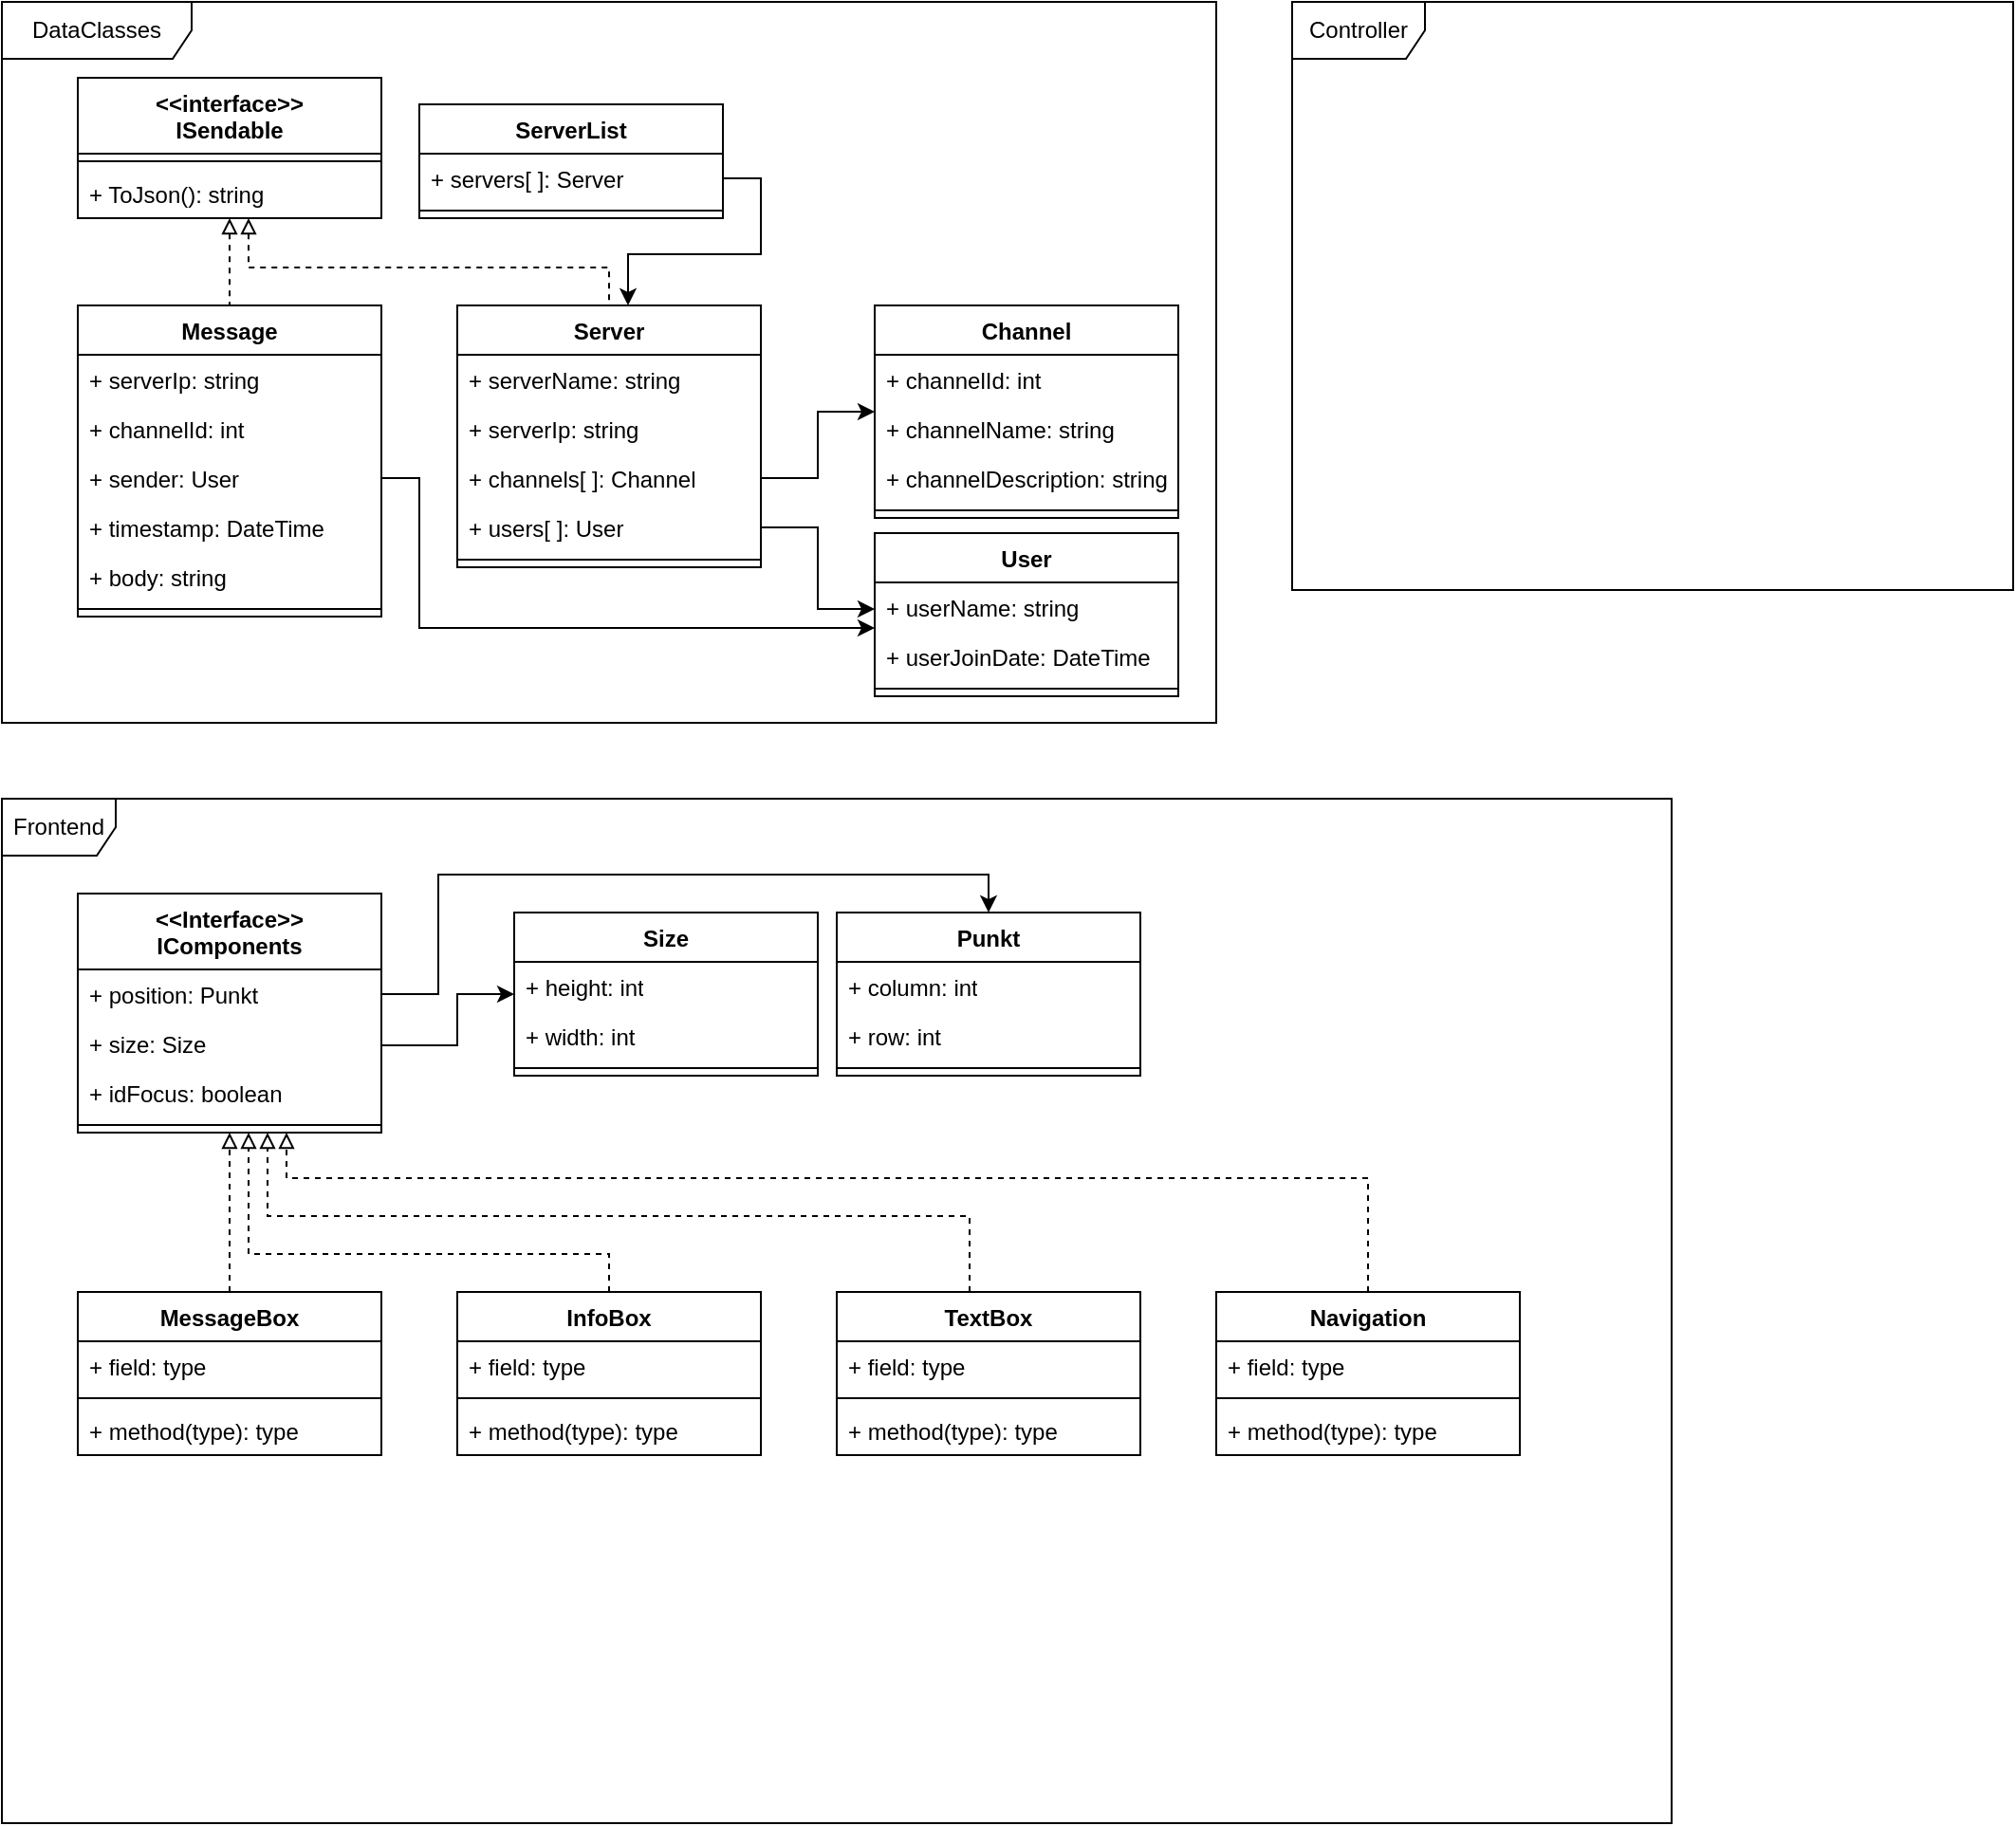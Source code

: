 <mxfile version="27.0.2">
  <diagram name="Seite-1" id="DRk-n9-1DI457c458nJV">
    <mxGraphModel dx="1240" dy="731" grid="1" gridSize="10" guides="1" tooltips="1" connect="1" arrows="1" fold="1" page="1" pageScale="1" pageWidth="1920" pageHeight="1080" background="none" math="0" shadow="0">
      <root>
        <mxCell id="0" />
        <mxCell id="1" parent="0" />
        <mxCell id="tV6dRKCsjt7aGHs0gFUJ-5" value="DataClasses" style="shape=umlFrame;whiteSpace=wrap;html=1;pointerEvents=0;width=100;height=30;labelBackgroundColor=none;rounded=0;" vertex="1" parent="1">
          <mxGeometry x="40" y="40" width="640" height="380" as="geometry" />
        </mxCell>
        <mxCell id="tV6dRKCsjt7aGHs0gFUJ-6" value="Frontend" style="shape=umlFrame;whiteSpace=wrap;html=1;pointerEvents=0;labelBackgroundColor=none;rounded=0;" vertex="1" parent="1">
          <mxGeometry x="40" y="460" width="880" height="540" as="geometry" />
        </mxCell>
        <mxCell id="tV6dRKCsjt7aGHs0gFUJ-7" value="Controller" style="shape=umlFrame;whiteSpace=wrap;html=1;pointerEvents=0;width=70;height=30;labelBackgroundColor=none;rounded=0;" vertex="1" parent="1">
          <mxGeometry x="720" y="40" width="380" height="310" as="geometry" />
        </mxCell>
        <mxCell id="tV6dRKCsjt7aGHs0gFUJ-12" value="Message" style="swimlane;fontStyle=1;align=center;verticalAlign=top;childLayout=stackLayout;horizontal=1;startSize=26;horizontalStack=0;resizeParent=1;resizeParentMax=0;resizeLast=0;collapsible=1;marginBottom=0;whiteSpace=wrap;html=1;labelBackgroundColor=none;rounded=0;" vertex="1" parent="1">
          <mxGeometry x="80" y="200" width="160" height="164" as="geometry" />
        </mxCell>
        <mxCell id="tV6dRKCsjt7aGHs0gFUJ-42" value="+ serverIp: string" style="text;strokeColor=none;fillColor=none;align=left;verticalAlign=top;spacingLeft=4;spacingRight=4;overflow=hidden;rotatable=0;points=[[0,0.5],[1,0.5]];portConstraint=eastwest;whiteSpace=wrap;html=1;labelBackgroundColor=none;rounded=0;" vertex="1" parent="tV6dRKCsjt7aGHs0gFUJ-12">
          <mxGeometry y="26" width="160" height="26" as="geometry" />
        </mxCell>
        <mxCell id="tV6dRKCsjt7aGHs0gFUJ-44" value="+ channelId: int" style="text;strokeColor=none;fillColor=none;align=left;verticalAlign=top;spacingLeft=4;spacingRight=4;overflow=hidden;rotatable=0;points=[[0,0.5],[1,0.5]];portConstraint=eastwest;whiteSpace=wrap;html=1;labelBackgroundColor=none;rounded=0;" vertex="1" parent="tV6dRKCsjt7aGHs0gFUJ-12">
          <mxGeometry y="52" width="160" height="26" as="geometry" />
        </mxCell>
        <mxCell id="tV6dRKCsjt7aGHs0gFUJ-45" value="+ sender: User" style="text;strokeColor=none;fillColor=none;align=left;verticalAlign=top;spacingLeft=4;spacingRight=4;overflow=hidden;rotatable=0;points=[[0,0.5],[1,0.5]];portConstraint=eastwest;whiteSpace=wrap;html=1;labelBackgroundColor=none;rounded=0;" vertex="1" parent="tV6dRKCsjt7aGHs0gFUJ-12">
          <mxGeometry y="78" width="160" height="26" as="geometry" />
        </mxCell>
        <mxCell id="tV6dRKCsjt7aGHs0gFUJ-43" value="+ timestamp: DateTime" style="text;strokeColor=none;fillColor=none;align=left;verticalAlign=top;spacingLeft=4;spacingRight=4;overflow=hidden;rotatable=0;points=[[0,0.5],[1,0.5]];portConstraint=eastwest;whiteSpace=wrap;html=1;labelBackgroundColor=none;rounded=0;" vertex="1" parent="tV6dRKCsjt7aGHs0gFUJ-12">
          <mxGeometry y="104" width="160" height="26" as="geometry" />
        </mxCell>
        <mxCell id="tV6dRKCsjt7aGHs0gFUJ-13" value="+ body: string" style="text;strokeColor=none;fillColor=none;align=left;verticalAlign=top;spacingLeft=4;spacingRight=4;overflow=hidden;rotatable=0;points=[[0,0.5],[1,0.5]];portConstraint=eastwest;whiteSpace=wrap;html=1;labelBackgroundColor=none;rounded=0;" vertex="1" parent="tV6dRKCsjt7aGHs0gFUJ-12">
          <mxGeometry y="130" width="160" height="26" as="geometry" />
        </mxCell>
        <mxCell id="tV6dRKCsjt7aGHs0gFUJ-14" value="" style="line;strokeWidth=1;fillColor=none;align=left;verticalAlign=middle;spacingTop=-1;spacingLeft=3;spacingRight=3;rotatable=0;labelPosition=right;points=[];portConstraint=eastwest;labelBackgroundColor=none;rounded=0;" vertex="1" parent="tV6dRKCsjt7aGHs0gFUJ-12">
          <mxGeometry y="156" width="160" height="8" as="geometry" />
        </mxCell>
        <mxCell id="tV6dRKCsjt7aGHs0gFUJ-16" value="Server" style="swimlane;fontStyle=1;align=center;verticalAlign=top;childLayout=stackLayout;horizontal=1;startSize=26;horizontalStack=0;resizeParent=1;resizeParentMax=0;resizeLast=0;collapsible=1;marginBottom=0;whiteSpace=wrap;html=1;labelBackgroundColor=none;rounded=0;" vertex="1" parent="1">
          <mxGeometry x="280" y="200" width="160" height="138" as="geometry" />
        </mxCell>
        <mxCell id="tV6dRKCsjt7aGHs0gFUJ-17" value="+ serverName: string" style="text;strokeColor=none;fillColor=none;align=left;verticalAlign=top;spacingLeft=4;spacingRight=4;overflow=hidden;rotatable=0;points=[[0,0.5],[1,0.5]];portConstraint=eastwest;whiteSpace=wrap;html=1;labelBackgroundColor=none;rounded=0;" vertex="1" parent="tV6dRKCsjt7aGHs0gFUJ-16">
          <mxGeometry y="26" width="160" height="26" as="geometry" />
        </mxCell>
        <mxCell id="tV6dRKCsjt7aGHs0gFUJ-48" value="+ serverIp: string" style="text;strokeColor=none;fillColor=none;align=left;verticalAlign=top;spacingLeft=4;spacingRight=4;overflow=hidden;rotatable=0;points=[[0,0.5],[1,0.5]];portConstraint=eastwest;whiteSpace=wrap;html=1;labelBackgroundColor=none;rounded=0;" vertex="1" parent="tV6dRKCsjt7aGHs0gFUJ-16">
          <mxGeometry y="52" width="160" height="26" as="geometry" />
        </mxCell>
        <mxCell id="tV6dRKCsjt7aGHs0gFUJ-50" value="+ channels[ ]: Channel" style="text;strokeColor=none;fillColor=none;align=left;verticalAlign=top;spacingLeft=4;spacingRight=4;overflow=hidden;rotatable=0;points=[[0,0.5],[1,0.5]];portConstraint=eastwest;whiteSpace=wrap;html=1;labelBackgroundColor=none;rounded=0;" vertex="1" parent="tV6dRKCsjt7aGHs0gFUJ-16">
          <mxGeometry y="78" width="160" height="26" as="geometry" />
        </mxCell>
        <mxCell id="tV6dRKCsjt7aGHs0gFUJ-49" value="+ users[ ]: User" style="text;strokeColor=none;fillColor=none;align=left;verticalAlign=top;spacingLeft=4;spacingRight=4;overflow=hidden;rotatable=0;points=[[0,0.5],[1,0.5]];portConstraint=eastwest;whiteSpace=wrap;html=1;labelBackgroundColor=none;rounded=0;" vertex="1" parent="tV6dRKCsjt7aGHs0gFUJ-16">
          <mxGeometry y="104" width="160" height="26" as="geometry" />
        </mxCell>
        <mxCell id="tV6dRKCsjt7aGHs0gFUJ-18" value="" style="line;strokeWidth=1;fillColor=none;align=left;verticalAlign=middle;spacingTop=-1;spacingLeft=3;spacingRight=3;rotatable=0;labelPosition=right;points=[];portConstraint=eastwest;labelBackgroundColor=none;rounded=0;" vertex="1" parent="tV6dRKCsjt7aGHs0gFUJ-16">
          <mxGeometry y="130" width="160" height="8" as="geometry" />
        </mxCell>
        <mxCell id="tV6dRKCsjt7aGHs0gFUJ-20" value="ServerList" style="swimlane;fontStyle=1;align=center;verticalAlign=top;childLayout=stackLayout;horizontal=1;startSize=26;horizontalStack=0;resizeParent=1;resizeParentMax=0;resizeLast=0;collapsible=1;marginBottom=0;whiteSpace=wrap;html=1;labelBackgroundColor=none;rounded=0;" vertex="1" parent="1">
          <mxGeometry x="260" y="94" width="160" height="60" as="geometry" />
        </mxCell>
        <mxCell id="tV6dRKCsjt7aGHs0gFUJ-21" value="+ servers[ ]: Server" style="text;strokeColor=none;fillColor=none;align=left;verticalAlign=top;spacingLeft=4;spacingRight=4;overflow=hidden;rotatable=0;points=[[0,0.5],[1,0.5]];portConstraint=eastwest;whiteSpace=wrap;html=1;labelBackgroundColor=none;rounded=0;" vertex="1" parent="tV6dRKCsjt7aGHs0gFUJ-20">
          <mxGeometry y="26" width="160" height="26" as="geometry" />
        </mxCell>
        <mxCell id="tV6dRKCsjt7aGHs0gFUJ-22" value="" style="line;strokeWidth=1;fillColor=none;align=left;verticalAlign=middle;spacingTop=-1;spacingLeft=3;spacingRight=3;rotatable=0;labelPosition=right;points=[];portConstraint=eastwest;labelBackgroundColor=none;rounded=0;" vertex="1" parent="tV6dRKCsjt7aGHs0gFUJ-20">
          <mxGeometry y="52" width="160" height="8" as="geometry" />
        </mxCell>
        <mxCell id="tV6dRKCsjt7aGHs0gFUJ-28" value="Channel" style="swimlane;fontStyle=1;align=center;verticalAlign=top;childLayout=stackLayout;horizontal=1;startSize=26;horizontalStack=0;resizeParent=1;resizeParentMax=0;resizeLast=0;collapsible=1;marginBottom=0;whiteSpace=wrap;html=1;labelBackgroundColor=none;rounded=0;" vertex="1" parent="1">
          <mxGeometry x="500" y="200" width="160" height="112" as="geometry" />
        </mxCell>
        <mxCell id="tV6dRKCsjt7aGHs0gFUJ-51" value="+ channelId: int" style="text;strokeColor=none;fillColor=none;align=left;verticalAlign=top;spacingLeft=4;spacingRight=4;overflow=hidden;rotatable=0;points=[[0,0.5],[1,0.5]];portConstraint=eastwest;whiteSpace=wrap;html=1;labelBackgroundColor=none;rounded=0;" vertex="1" parent="tV6dRKCsjt7aGHs0gFUJ-28">
          <mxGeometry y="26" width="160" height="26" as="geometry" />
        </mxCell>
        <mxCell id="tV6dRKCsjt7aGHs0gFUJ-52" value="+ channelName: string" style="text;strokeColor=none;fillColor=none;align=left;verticalAlign=top;spacingLeft=4;spacingRight=4;overflow=hidden;rotatable=0;points=[[0,0.5],[1,0.5]];portConstraint=eastwest;whiteSpace=wrap;html=1;labelBackgroundColor=none;rounded=0;" vertex="1" parent="tV6dRKCsjt7aGHs0gFUJ-28">
          <mxGeometry y="52" width="160" height="26" as="geometry" />
        </mxCell>
        <mxCell id="tV6dRKCsjt7aGHs0gFUJ-29" value="+ channelDescription: string" style="text;strokeColor=none;fillColor=none;align=left;verticalAlign=top;spacingLeft=4;spacingRight=4;overflow=hidden;rotatable=0;points=[[0,0.5],[1,0.5]];portConstraint=eastwest;whiteSpace=wrap;html=1;labelBackgroundColor=none;rounded=0;" vertex="1" parent="tV6dRKCsjt7aGHs0gFUJ-28">
          <mxGeometry y="78" width="160" height="26" as="geometry" />
        </mxCell>
        <mxCell id="tV6dRKCsjt7aGHs0gFUJ-30" value="" style="line;strokeWidth=1;fillColor=none;align=left;verticalAlign=middle;spacingTop=-1;spacingLeft=3;spacingRight=3;rotatable=0;labelPosition=right;points=[];portConstraint=eastwest;labelBackgroundColor=none;rounded=0;" vertex="1" parent="tV6dRKCsjt7aGHs0gFUJ-28">
          <mxGeometry y="104" width="160" height="8" as="geometry" />
        </mxCell>
        <mxCell id="tV6dRKCsjt7aGHs0gFUJ-32" value="User" style="swimlane;fontStyle=1;align=center;verticalAlign=top;childLayout=stackLayout;horizontal=1;startSize=26;horizontalStack=0;resizeParent=1;resizeParentMax=0;resizeLast=0;collapsible=1;marginBottom=0;whiteSpace=wrap;html=1;labelBackgroundColor=none;rounded=0;" vertex="1" parent="1">
          <mxGeometry x="500" y="320" width="160" height="86" as="geometry" />
        </mxCell>
        <mxCell id="tV6dRKCsjt7aGHs0gFUJ-53" value="+ userName: string" style="text;strokeColor=none;fillColor=none;align=left;verticalAlign=top;spacingLeft=4;spacingRight=4;overflow=hidden;rotatable=0;points=[[0,0.5],[1,0.5]];portConstraint=eastwest;whiteSpace=wrap;html=1;labelBackgroundColor=none;rounded=0;" vertex="1" parent="tV6dRKCsjt7aGHs0gFUJ-32">
          <mxGeometry y="26" width="160" height="26" as="geometry" />
        </mxCell>
        <mxCell id="tV6dRKCsjt7aGHs0gFUJ-54" value="+ userJoinDate: DateTime" style="text;strokeColor=none;fillColor=none;align=left;verticalAlign=top;spacingLeft=4;spacingRight=4;overflow=hidden;rotatable=0;points=[[0,0.5],[1,0.5]];portConstraint=eastwest;whiteSpace=wrap;html=1;labelBackgroundColor=none;rounded=0;" vertex="1" parent="tV6dRKCsjt7aGHs0gFUJ-32">
          <mxGeometry y="52" width="160" height="26" as="geometry" />
        </mxCell>
        <mxCell id="tV6dRKCsjt7aGHs0gFUJ-34" value="" style="line;strokeWidth=1;fillColor=none;align=left;verticalAlign=middle;spacingTop=-1;spacingLeft=3;spacingRight=3;rotatable=0;labelPosition=right;points=[];portConstraint=eastwest;labelBackgroundColor=none;rounded=0;" vertex="1" parent="tV6dRKCsjt7aGHs0gFUJ-32">
          <mxGeometry y="78" width="160" height="8" as="geometry" />
        </mxCell>
        <mxCell id="tV6dRKCsjt7aGHs0gFUJ-46" style="edgeStyle=orthogonalEdgeStyle;rounded=0;orthogonalLoop=1;jettySize=auto;html=1;labelBackgroundColor=none;fontColor=default;dashed=1;endArrow=none;startFill=0;startArrow=block;" edge="1" parent="1" source="tV6dRKCsjt7aGHs0gFUJ-38" target="tV6dRKCsjt7aGHs0gFUJ-12">
          <mxGeometry relative="1" as="geometry" />
        </mxCell>
        <mxCell id="tV6dRKCsjt7aGHs0gFUJ-47" style="edgeStyle=orthogonalEdgeStyle;rounded=0;orthogonalLoop=1;jettySize=auto;html=1;labelBackgroundColor=none;fontColor=default;dashed=1;endArrow=none;startFill=0;startArrow=block;" edge="1" parent="1" source="tV6dRKCsjt7aGHs0gFUJ-38" target="tV6dRKCsjt7aGHs0gFUJ-16">
          <mxGeometry relative="1" as="geometry">
            <Array as="points">
              <mxPoint x="170" y="180" />
              <mxPoint x="360" y="180" />
            </Array>
          </mxGeometry>
        </mxCell>
        <mxCell id="tV6dRKCsjt7aGHs0gFUJ-38" value="&amp;lt;&amp;lt;interface&amp;gt;&amp;gt;&lt;div&gt;ISendable&lt;/div&gt;" style="swimlane;fontStyle=1;align=center;verticalAlign=top;childLayout=stackLayout;horizontal=1;startSize=40;horizontalStack=0;resizeParent=1;resizeParentMax=0;resizeLast=0;collapsible=1;marginBottom=0;whiteSpace=wrap;html=1;labelBackgroundColor=none;rounded=0;" vertex="1" parent="1">
          <mxGeometry x="80" y="80" width="160" height="74" as="geometry">
            <mxRectangle x="80" y="80" width="110" height="40" as="alternateBounds" />
          </mxGeometry>
        </mxCell>
        <mxCell id="tV6dRKCsjt7aGHs0gFUJ-40" value="" style="line;strokeWidth=1;fillColor=none;align=left;verticalAlign=middle;spacingTop=-1;spacingLeft=3;spacingRight=3;rotatable=0;labelPosition=right;points=[];portConstraint=eastwest;labelBackgroundColor=none;rounded=0;" vertex="1" parent="tV6dRKCsjt7aGHs0gFUJ-38">
          <mxGeometry y="40" width="160" height="8" as="geometry" />
        </mxCell>
        <mxCell id="tV6dRKCsjt7aGHs0gFUJ-41" value="+ ToJson(): string" style="text;strokeColor=none;fillColor=none;align=left;verticalAlign=top;spacingLeft=4;spacingRight=4;overflow=hidden;rotatable=0;points=[[0,0.5],[1,0.5]];portConstraint=eastwest;whiteSpace=wrap;html=1;labelBackgroundColor=none;rounded=0;" vertex="1" parent="tV6dRKCsjt7aGHs0gFUJ-38">
          <mxGeometry y="48" width="160" height="26" as="geometry" />
        </mxCell>
        <mxCell id="tV6dRKCsjt7aGHs0gFUJ-56" style="edgeStyle=orthogonalEdgeStyle;rounded=0;orthogonalLoop=1;jettySize=auto;html=1;labelBackgroundColor=none;fontColor=default;" edge="1" parent="1" source="tV6dRKCsjt7aGHs0gFUJ-49" target="tV6dRKCsjt7aGHs0gFUJ-32">
          <mxGeometry relative="1" as="geometry">
            <Array as="points">
              <mxPoint x="470" y="317" />
              <mxPoint x="470" y="360" />
            </Array>
          </mxGeometry>
        </mxCell>
        <mxCell id="tV6dRKCsjt7aGHs0gFUJ-57" style="edgeStyle=orthogonalEdgeStyle;rounded=0;orthogonalLoop=1;jettySize=auto;html=1;labelBackgroundColor=none;fontColor=default;" edge="1" parent="1" source="tV6dRKCsjt7aGHs0gFUJ-50" target="tV6dRKCsjt7aGHs0gFUJ-28">
          <mxGeometry relative="1" as="geometry" />
        </mxCell>
        <mxCell id="tV6dRKCsjt7aGHs0gFUJ-58" style="edgeStyle=orthogonalEdgeStyle;rounded=0;orthogonalLoop=1;jettySize=auto;html=1;labelBackgroundColor=none;fontColor=default;" edge="1" parent="1" source="tV6dRKCsjt7aGHs0gFUJ-45" target="tV6dRKCsjt7aGHs0gFUJ-32">
          <mxGeometry relative="1" as="geometry">
            <Array as="points">
              <mxPoint x="260" y="291" />
              <mxPoint x="260" y="370" />
            </Array>
          </mxGeometry>
        </mxCell>
        <mxCell id="tV6dRKCsjt7aGHs0gFUJ-61" style="edgeStyle=orthogonalEdgeStyle;orthogonalLoop=1;jettySize=auto;html=1;rounded=0;curved=0;" edge="1" parent="1" source="tV6dRKCsjt7aGHs0gFUJ-21" target="tV6dRKCsjt7aGHs0gFUJ-16">
          <mxGeometry relative="1" as="geometry">
            <Array as="points">
              <mxPoint x="440" y="133" />
              <mxPoint x="440" y="173" />
              <mxPoint x="370" y="173" />
            </Array>
          </mxGeometry>
        </mxCell>
        <mxCell id="tV6dRKCsjt7aGHs0gFUJ-62" value="&lt;div&gt;&amp;lt;&amp;lt;Interface&amp;gt;&amp;gt;&lt;/div&gt;IComponents" style="swimlane;fontStyle=1;align=center;verticalAlign=top;childLayout=stackLayout;horizontal=1;startSize=40;horizontalStack=0;resizeParent=1;resizeParentMax=0;resizeLast=0;collapsible=1;marginBottom=0;whiteSpace=wrap;html=1;rounded=0;" vertex="1" parent="1">
          <mxGeometry x="80" y="510" width="160" height="126" as="geometry" />
        </mxCell>
        <mxCell id="tV6dRKCsjt7aGHs0gFUJ-63" value="+ position: Punkt" style="text;strokeColor=none;fillColor=none;align=left;verticalAlign=top;spacingLeft=4;spacingRight=4;overflow=hidden;rotatable=0;points=[[0,0.5],[1,0.5]];portConstraint=eastwest;whiteSpace=wrap;html=1;rounded=0;" vertex="1" parent="tV6dRKCsjt7aGHs0gFUJ-62">
          <mxGeometry y="40" width="160" height="26" as="geometry" />
        </mxCell>
        <mxCell id="tV6dRKCsjt7aGHs0gFUJ-73" value="+ size: Size" style="text;strokeColor=none;fillColor=none;align=left;verticalAlign=top;spacingLeft=4;spacingRight=4;overflow=hidden;rotatable=0;points=[[0,0.5],[1,0.5]];portConstraint=eastwest;whiteSpace=wrap;html=1;" vertex="1" parent="tV6dRKCsjt7aGHs0gFUJ-62">
          <mxGeometry y="66" width="160" height="26" as="geometry" />
        </mxCell>
        <mxCell id="tV6dRKCsjt7aGHs0gFUJ-65" value="+ idFocus: boolean" style="text;strokeColor=none;fillColor=none;align=left;verticalAlign=top;spacingLeft=4;spacingRight=4;overflow=hidden;rotatable=0;points=[[0,0.5],[1,0.5]];portConstraint=eastwest;whiteSpace=wrap;html=1;rounded=0;" vertex="1" parent="tV6dRKCsjt7aGHs0gFUJ-62">
          <mxGeometry y="92" width="160" height="26" as="geometry" />
        </mxCell>
        <mxCell id="tV6dRKCsjt7aGHs0gFUJ-64" value="" style="line;strokeWidth=1;fillColor=none;align=left;verticalAlign=middle;spacingTop=-1;spacingLeft=3;spacingRight=3;rotatable=0;labelPosition=right;points=[];portConstraint=eastwest;strokeColor=inherit;rounded=0;" vertex="1" parent="tV6dRKCsjt7aGHs0gFUJ-62">
          <mxGeometry y="118" width="160" height="8" as="geometry" />
        </mxCell>
        <mxCell id="tV6dRKCsjt7aGHs0gFUJ-66" value="Punkt" style="swimlane;fontStyle=1;align=center;verticalAlign=top;childLayout=stackLayout;horizontal=1;startSize=26;horizontalStack=0;resizeParent=1;resizeParentMax=0;resizeLast=0;collapsible=1;marginBottom=0;whiteSpace=wrap;html=1;rounded=0;" vertex="1" parent="1">
          <mxGeometry x="480" y="520" width="160" height="86" as="geometry">
            <mxRectangle x="310" y="520" width="70" height="30" as="alternateBounds" />
          </mxGeometry>
        </mxCell>
        <mxCell id="tV6dRKCsjt7aGHs0gFUJ-67" value="+ column: int" style="text;strokeColor=none;fillColor=none;align=left;verticalAlign=top;spacingLeft=4;spacingRight=4;overflow=hidden;rotatable=0;points=[[0,0.5],[1,0.5]];portConstraint=eastwest;whiteSpace=wrap;html=1;rounded=0;" vertex="1" parent="tV6dRKCsjt7aGHs0gFUJ-66">
          <mxGeometry y="26" width="160" height="26" as="geometry" />
        </mxCell>
        <mxCell id="tV6dRKCsjt7aGHs0gFUJ-70" value="+ row: int" style="text;strokeColor=none;fillColor=none;align=left;verticalAlign=top;spacingLeft=4;spacingRight=4;overflow=hidden;rotatable=0;points=[[0,0.5],[1,0.5]];portConstraint=eastwest;whiteSpace=wrap;html=1;rounded=0;" vertex="1" parent="tV6dRKCsjt7aGHs0gFUJ-66">
          <mxGeometry y="52" width="160" height="26" as="geometry" />
        </mxCell>
        <mxCell id="tV6dRKCsjt7aGHs0gFUJ-68" value="" style="line;strokeWidth=1;fillColor=none;align=left;verticalAlign=middle;spacingTop=-1;spacingLeft=3;spacingRight=3;rotatable=0;labelPosition=right;points=[];portConstraint=eastwest;strokeColor=inherit;rounded=0;" vertex="1" parent="tV6dRKCsjt7aGHs0gFUJ-66">
          <mxGeometry y="78" width="160" height="8" as="geometry" />
        </mxCell>
        <mxCell id="tV6dRKCsjt7aGHs0gFUJ-72" style="edgeStyle=orthogonalEdgeStyle;orthogonalLoop=1;jettySize=auto;html=1;rounded=0;curved=0;" edge="1" parent="1" source="tV6dRKCsjt7aGHs0gFUJ-63" target="tV6dRKCsjt7aGHs0gFUJ-66">
          <mxGeometry relative="1" as="geometry">
            <Array as="points">
              <mxPoint x="270" y="563" />
              <mxPoint x="270" y="500" />
              <mxPoint x="560" y="500" />
            </Array>
          </mxGeometry>
        </mxCell>
        <mxCell id="tV6dRKCsjt7aGHs0gFUJ-74" value="Size" style="swimlane;fontStyle=1;align=center;verticalAlign=top;childLayout=stackLayout;horizontal=1;startSize=26;horizontalStack=0;resizeParent=1;resizeParentMax=0;resizeLast=0;collapsible=1;marginBottom=0;whiteSpace=wrap;html=1;" vertex="1" parent="1">
          <mxGeometry x="310" y="520" width="160" height="86" as="geometry" />
        </mxCell>
        <mxCell id="tV6dRKCsjt7aGHs0gFUJ-75" value="+ height: int" style="text;strokeColor=none;fillColor=none;align=left;verticalAlign=top;spacingLeft=4;spacingRight=4;overflow=hidden;rotatable=0;points=[[0,0.5],[1,0.5]];portConstraint=eastwest;whiteSpace=wrap;html=1;" vertex="1" parent="tV6dRKCsjt7aGHs0gFUJ-74">
          <mxGeometry y="26" width="160" height="26" as="geometry" />
        </mxCell>
        <mxCell id="tV6dRKCsjt7aGHs0gFUJ-78" value="+ width: int" style="text;strokeColor=none;fillColor=none;align=left;verticalAlign=top;spacingLeft=4;spacingRight=4;overflow=hidden;rotatable=0;points=[[0,0.5],[1,0.5]];portConstraint=eastwest;whiteSpace=wrap;html=1;" vertex="1" parent="tV6dRKCsjt7aGHs0gFUJ-74">
          <mxGeometry y="52" width="160" height="26" as="geometry" />
        </mxCell>
        <mxCell id="tV6dRKCsjt7aGHs0gFUJ-76" value="" style="line;strokeWidth=1;fillColor=none;align=left;verticalAlign=middle;spacingTop=-1;spacingLeft=3;spacingRight=3;rotatable=0;labelPosition=right;points=[];portConstraint=eastwest;strokeColor=inherit;" vertex="1" parent="tV6dRKCsjt7aGHs0gFUJ-74">
          <mxGeometry y="78" width="160" height="8" as="geometry" />
        </mxCell>
        <mxCell id="tV6dRKCsjt7aGHs0gFUJ-79" style="edgeStyle=orthogonalEdgeStyle;orthogonalLoop=1;jettySize=auto;html=1;rounded=0;curved=0;" edge="1" parent="1" source="tV6dRKCsjt7aGHs0gFUJ-73" target="tV6dRKCsjt7aGHs0gFUJ-74">
          <mxGeometry relative="1" as="geometry">
            <Array as="points">
              <mxPoint x="280" y="590" />
              <mxPoint x="280" y="563" />
            </Array>
          </mxGeometry>
        </mxCell>
        <mxCell id="tV6dRKCsjt7aGHs0gFUJ-96" style="edgeStyle=orthogonalEdgeStyle;orthogonalLoop=1;jettySize=auto;html=1;rounded=0;strokeColor=default;align=center;verticalAlign=middle;fontFamily=Helvetica;fontSize=11;fontColor=default;labelBackgroundColor=default;endArrow=block;curved=0;dashed=1;endFill=0;" edge="1" parent="1" source="tV6dRKCsjt7aGHs0gFUJ-80" target="tV6dRKCsjt7aGHs0gFUJ-62">
          <mxGeometry relative="1" as="geometry" />
        </mxCell>
        <mxCell id="tV6dRKCsjt7aGHs0gFUJ-80" value="MessageBox" style="swimlane;fontStyle=1;align=center;verticalAlign=top;childLayout=stackLayout;horizontal=1;startSize=26;horizontalStack=0;resizeParent=1;resizeParentMax=0;resizeLast=0;collapsible=1;marginBottom=0;whiteSpace=wrap;html=1;" vertex="1" parent="1">
          <mxGeometry x="80" y="720" width="160" height="86" as="geometry" />
        </mxCell>
        <mxCell id="tV6dRKCsjt7aGHs0gFUJ-81" value="+ field: type" style="text;strokeColor=none;fillColor=none;align=left;verticalAlign=top;spacingLeft=4;spacingRight=4;overflow=hidden;rotatable=0;points=[[0,0.5],[1,0.5]];portConstraint=eastwest;whiteSpace=wrap;html=1;" vertex="1" parent="tV6dRKCsjt7aGHs0gFUJ-80">
          <mxGeometry y="26" width="160" height="26" as="geometry" />
        </mxCell>
        <mxCell id="tV6dRKCsjt7aGHs0gFUJ-82" value="" style="line;strokeWidth=1;fillColor=none;align=left;verticalAlign=middle;spacingTop=-1;spacingLeft=3;spacingRight=3;rotatable=0;labelPosition=right;points=[];portConstraint=eastwest;strokeColor=inherit;" vertex="1" parent="tV6dRKCsjt7aGHs0gFUJ-80">
          <mxGeometry y="52" width="160" height="8" as="geometry" />
        </mxCell>
        <mxCell id="tV6dRKCsjt7aGHs0gFUJ-83" value="+ method(type): type" style="text;strokeColor=none;fillColor=none;align=left;verticalAlign=top;spacingLeft=4;spacingRight=4;overflow=hidden;rotatable=0;points=[[0,0.5],[1,0.5]];portConstraint=eastwest;whiteSpace=wrap;html=1;" vertex="1" parent="tV6dRKCsjt7aGHs0gFUJ-80">
          <mxGeometry y="60" width="160" height="26" as="geometry" />
        </mxCell>
        <mxCell id="tV6dRKCsjt7aGHs0gFUJ-97" style="edgeStyle=orthogonalEdgeStyle;orthogonalLoop=1;jettySize=auto;html=1;rounded=0;strokeColor=default;align=center;verticalAlign=middle;fontFamily=Helvetica;fontSize=11;fontColor=default;labelBackgroundColor=default;endArrow=block;curved=0;dashed=1;endFill=0;" edge="1" parent="1" source="tV6dRKCsjt7aGHs0gFUJ-84" target="tV6dRKCsjt7aGHs0gFUJ-62">
          <mxGeometry relative="1" as="geometry">
            <Array as="points">
              <mxPoint x="360" y="700" />
              <mxPoint x="170" y="700" />
            </Array>
          </mxGeometry>
        </mxCell>
        <mxCell id="tV6dRKCsjt7aGHs0gFUJ-84" value="InfoBox" style="swimlane;fontStyle=1;align=center;verticalAlign=top;childLayout=stackLayout;horizontal=1;startSize=26;horizontalStack=0;resizeParent=1;resizeParentMax=0;resizeLast=0;collapsible=1;marginBottom=0;whiteSpace=wrap;html=1;" vertex="1" parent="1">
          <mxGeometry x="280" y="720" width="160" height="86" as="geometry" />
        </mxCell>
        <mxCell id="tV6dRKCsjt7aGHs0gFUJ-85" value="+ field: type" style="text;strokeColor=none;fillColor=none;align=left;verticalAlign=top;spacingLeft=4;spacingRight=4;overflow=hidden;rotatable=0;points=[[0,0.5],[1,0.5]];portConstraint=eastwest;whiteSpace=wrap;html=1;" vertex="1" parent="tV6dRKCsjt7aGHs0gFUJ-84">
          <mxGeometry y="26" width="160" height="26" as="geometry" />
        </mxCell>
        <mxCell id="tV6dRKCsjt7aGHs0gFUJ-86" value="" style="line;strokeWidth=1;fillColor=none;align=left;verticalAlign=middle;spacingTop=-1;spacingLeft=3;spacingRight=3;rotatable=0;labelPosition=right;points=[];portConstraint=eastwest;strokeColor=inherit;" vertex="1" parent="tV6dRKCsjt7aGHs0gFUJ-84">
          <mxGeometry y="52" width="160" height="8" as="geometry" />
        </mxCell>
        <mxCell id="tV6dRKCsjt7aGHs0gFUJ-87" value="+ method(type): type" style="text;strokeColor=none;fillColor=none;align=left;verticalAlign=top;spacingLeft=4;spacingRight=4;overflow=hidden;rotatable=0;points=[[0,0.5],[1,0.5]];portConstraint=eastwest;whiteSpace=wrap;html=1;" vertex="1" parent="tV6dRKCsjt7aGHs0gFUJ-84">
          <mxGeometry y="60" width="160" height="26" as="geometry" />
        </mxCell>
        <mxCell id="tV6dRKCsjt7aGHs0gFUJ-98" style="edgeStyle=orthogonalEdgeStyle;orthogonalLoop=1;jettySize=auto;html=1;rounded=0;strokeColor=default;align=center;verticalAlign=middle;fontFamily=Helvetica;fontSize=11;fontColor=default;labelBackgroundColor=default;endArrow=block;curved=0;dashed=1;endFill=0;" edge="1" parent="1" target="tV6dRKCsjt7aGHs0gFUJ-62">
          <mxGeometry relative="1" as="geometry">
            <mxPoint x="550" y="720" as="sourcePoint" />
            <mxPoint x="180" y="646.0" as="targetPoint" />
            <Array as="points">
              <mxPoint x="550" y="680" />
              <mxPoint x="180" y="680" />
            </Array>
          </mxGeometry>
        </mxCell>
        <mxCell id="tV6dRKCsjt7aGHs0gFUJ-88" value="TextBox" style="swimlane;fontStyle=1;align=center;verticalAlign=top;childLayout=stackLayout;horizontal=1;startSize=26;horizontalStack=0;resizeParent=1;resizeParentMax=0;resizeLast=0;collapsible=1;marginBottom=0;whiteSpace=wrap;html=1;" vertex="1" parent="1">
          <mxGeometry x="480" y="720" width="160" height="86" as="geometry" />
        </mxCell>
        <mxCell id="tV6dRKCsjt7aGHs0gFUJ-89" value="+ field: type" style="text;strokeColor=none;fillColor=none;align=left;verticalAlign=top;spacingLeft=4;spacingRight=4;overflow=hidden;rotatable=0;points=[[0,0.5],[1,0.5]];portConstraint=eastwest;whiteSpace=wrap;html=1;" vertex="1" parent="tV6dRKCsjt7aGHs0gFUJ-88">
          <mxGeometry y="26" width="160" height="26" as="geometry" />
        </mxCell>
        <mxCell id="tV6dRKCsjt7aGHs0gFUJ-90" value="" style="line;strokeWidth=1;fillColor=none;align=left;verticalAlign=middle;spacingTop=-1;spacingLeft=3;spacingRight=3;rotatable=0;labelPosition=right;points=[];portConstraint=eastwest;strokeColor=inherit;" vertex="1" parent="tV6dRKCsjt7aGHs0gFUJ-88">
          <mxGeometry y="52" width="160" height="8" as="geometry" />
        </mxCell>
        <mxCell id="tV6dRKCsjt7aGHs0gFUJ-91" value="+ method(type): type" style="text;strokeColor=none;fillColor=none;align=left;verticalAlign=top;spacingLeft=4;spacingRight=4;overflow=hidden;rotatable=0;points=[[0,0.5],[1,0.5]];portConstraint=eastwest;whiteSpace=wrap;html=1;" vertex="1" parent="tV6dRKCsjt7aGHs0gFUJ-88">
          <mxGeometry y="60" width="160" height="26" as="geometry" />
        </mxCell>
        <mxCell id="tV6dRKCsjt7aGHs0gFUJ-99" style="edgeStyle=orthogonalEdgeStyle;orthogonalLoop=1;jettySize=auto;html=1;rounded=0;curved=0;endArrow=block;endFill=0;dashed=1;" edge="1" parent="1" source="tV6dRKCsjt7aGHs0gFUJ-92" target="tV6dRKCsjt7aGHs0gFUJ-62">
          <mxGeometry relative="1" as="geometry">
            <Array as="points">
              <mxPoint x="760" y="660" />
              <mxPoint x="190" y="660" />
            </Array>
          </mxGeometry>
        </mxCell>
        <mxCell id="tV6dRKCsjt7aGHs0gFUJ-92" value="Navigation" style="swimlane;fontStyle=1;align=center;verticalAlign=top;childLayout=stackLayout;horizontal=1;startSize=26;horizontalStack=0;resizeParent=1;resizeParentMax=0;resizeLast=0;collapsible=1;marginBottom=0;whiteSpace=wrap;html=1;" vertex="1" parent="1">
          <mxGeometry x="680" y="720" width="160" height="86" as="geometry" />
        </mxCell>
        <mxCell id="tV6dRKCsjt7aGHs0gFUJ-93" value="+ field: type" style="text;strokeColor=none;fillColor=none;align=left;verticalAlign=top;spacingLeft=4;spacingRight=4;overflow=hidden;rotatable=0;points=[[0,0.5],[1,0.5]];portConstraint=eastwest;whiteSpace=wrap;html=1;" vertex="1" parent="tV6dRKCsjt7aGHs0gFUJ-92">
          <mxGeometry y="26" width="160" height="26" as="geometry" />
        </mxCell>
        <mxCell id="tV6dRKCsjt7aGHs0gFUJ-94" value="" style="line;strokeWidth=1;fillColor=none;align=left;verticalAlign=middle;spacingTop=-1;spacingLeft=3;spacingRight=3;rotatable=0;labelPosition=right;points=[];portConstraint=eastwest;strokeColor=inherit;" vertex="1" parent="tV6dRKCsjt7aGHs0gFUJ-92">
          <mxGeometry y="52" width="160" height="8" as="geometry" />
        </mxCell>
        <mxCell id="tV6dRKCsjt7aGHs0gFUJ-95" value="+ method(type): type" style="text;strokeColor=none;fillColor=none;align=left;verticalAlign=top;spacingLeft=4;spacingRight=4;overflow=hidden;rotatable=0;points=[[0,0.5],[1,0.5]];portConstraint=eastwest;whiteSpace=wrap;html=1;" vertex="1" parent="tV6dRKCsjt7aGHs0gFUJ-92">
          <mxGeometry y="60" width="160" height="26" as="geometry" />
        </mxCell>
      </root>
    </mxGraphModel>
  </diagram>
</mxfile>
